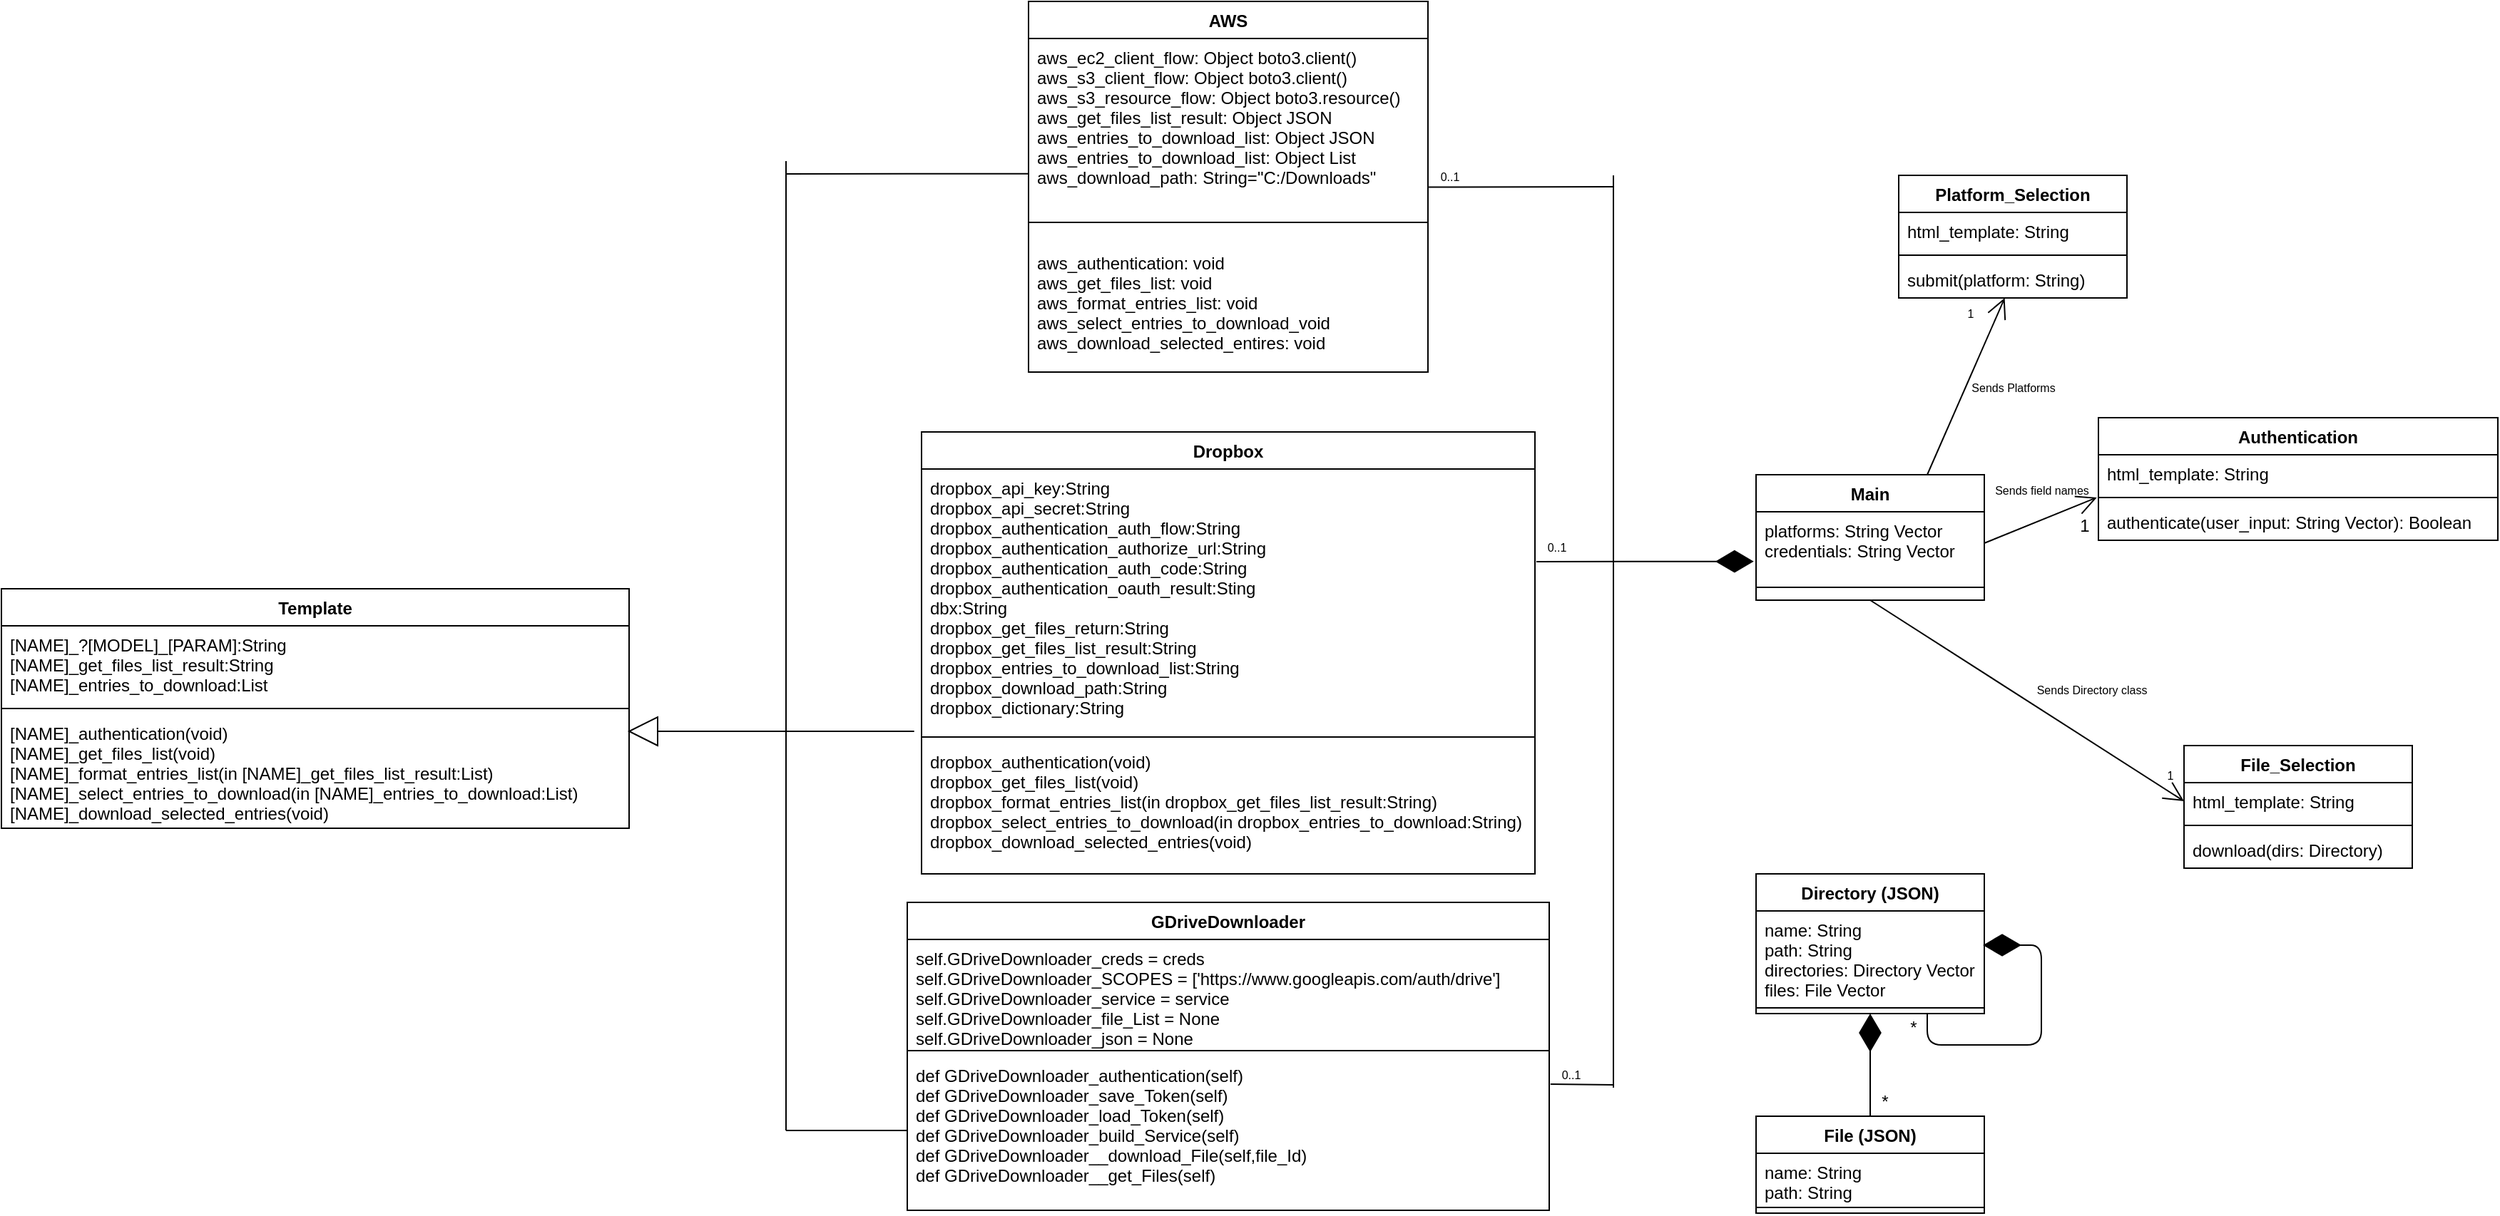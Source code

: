 <mxfile version="12.6.5" type="device"><diagram id="C5RBs43oDa-KdzZeNtuy" name="Page-1"><mxGraphModel dx="2591" dy="1643" grid="1" gridSize="10" guides="1" tooltips="1" connect="1" arrows="1" fold="1" page="1" pageScale="1" pageWidth="1169" pageHeight="827" math="0" shadow="0"><root><mxCell id="WIyWlLk6GJQsqaUBKTNV-0"/><mxCell id="WIyWlLk6GJQsqaUBKTNV-1" parent="WIyWlLk6GJQsqaUBKTNV-0"/><mxCell id="XWtVJLDJFeBlqaPUyuqN-3" value="Authentication" style="swimlane;fontStyle=1;align=center;verticalAlign=top;childLayout=stackLayout;horizontal=1;startSize=26;horizontalStack=0;resizeParent=1;resizeParentMax=0;resizeLast=0;collapsible=1;marginBottom=0;" parent="WIyWlLk6GJQsqaUBKTNV-1" vertex="1"><mxGeometry x="870" y="200" width="280" height="86" as="geometry"/></mxCell><mxCell id="XWtVJLDJFeBlqaPUyuqN-4" value="html_template: String" style="text;strokeColor=none;fillColor=none;align=left;verticalAlign=top;spacingLeft=4;spacingRight=4;overflow=hidden;rotatable=0;points=[[0,0.5],[1,0.5]];portConstraint=eastwest;" parent="XWtVJLDJFeBlqaPUyuqN-3" vertex="1"><mxGeometry y="26" width="280" height="26" as="geometry"/></mxCell><mxCell id="XWtVJLDJFeBlqaPUyuqN-5" value="" style="line;strokeWidth=1;fillColor=none;align=left;verticalAlign=middle;spacingTop=-1;spacingLeft=3;spacingRight=3;rotatable=0;labelPosition=right;points=[];portConstraint=eastwest;" parent="XWtVJLDJFeBlqaPUyuqN-3" vertex="1"><mxGeometry y="52" width="280" height="8" as="geometry"/></mxCell><mxCell id="XWtVJLDJFeBlqaPUyuqN-6" value="authenticate(user_input: String Vector): Boolean" style="text;strokeColor=none;fillColor=none;align=left;verticalAlign=top;spacingLeft=4;spacingRight=4;overflow=hidden;rotatable=0;points=[[0,0.5],[1,0.5]];portConstraint=eastwest;" parent="XWtVJLDJFeBlqaPUyuqN-3" vertex="1"><mxGeometry y="60" width="280" height="26" as="geometry"/></mxCell><mxCell id="XWtVJLDJFeBlqaPUyuqN-8" value="Main" style="swimlane;fontStyle=1;align=center;verticalAlign=top;childLayout=stackLayout;horizontal=1;startSize=26;horizontalStack=0;resizeParent=1;resizeParentMax=0;resizeLast=0;collapsible=1;marginBottom=0;" parent="WIyWlLk6GJQsqaUBKTNV-1" vertex="1"><mxGeometry x="630" y="240" width="160" height="88" as="geometry"/></mxCell><mxCell id="XWtVJLDJFeBlqaPUyuqN-9" value="platforms: String Vector&#10;credentials: String Vector&#10;" style="text;strokeColor=none;fillColor=none;align=left;verticalAlign=top;spacingLeft=4;spacingRight=4;overflow=hidden;rotatable=0;points=[[0,0.5],[1,0.5]];portConstraint=eastwest;" parent="XWtVJLDJFeBlqaPUyuqN-8" vertex="1"><mxGeometry y="26" width="160" height="44" as="geometry"/></mxCell><mxCell id="XWtVJLDJFeBlqaPUyuqN-10" value="" style="line;strokeWidth=1;fillColor=none;align=left;verticalAlign=middle;spacingTop=-1;spacingLeft=3;spacingRight=3;rotatable=0;labelPosition=right;points=[];portConstraint=eastwest;" parent="XWtVJLDJFeBlqaPUyuqN-8" vertex="1"><mxGeometry y="70" width="160" height="18" as="geometry"/></mxCell><mxCell id="XWtVJLDJFeBlqaPUyuqN-14" value="Platform_Selection" style="swimlane;fontStyle=1;align=center;verticalAlign=top;childLayout=stackLayout;horizontal=1;startSize=26;horizontalStack=0;resizeParent=1;resizeParentMax=0;resizeLast=0;collapsible=1;marginBottom=0;" parent="WIyWlLk6GJQsqaUBKTNV-1" vertex="1"><mxGeometry x="730" y="30" width="160" height="86" as="geometry"/></mxCell><mxCell id="XWtVJLDJFeBlqaPUyuqN-15" value="html_template: String" style="text;strokeColor=none;fillColor=none;align=left;verticalAlign=top;spacingLeft=4;spacingRight=4;overflow=hidden;rotatable=0;points=[[0,0.5],[1,0.5]];portConstraint=eastwest;" parent="XWtVJLDJFeBlqaPUyuqN-14" vertex="1"><mxGeometry y="26" width="160" height="26" as="geometry"/></mxCell><mxCell id="XWtVJLDJFeBlqaPUyuqN-16" value="" style="line;strokeWidth=1;fillColor=none;align=left;verticalAlign=middle;spacingTop=-1;spacingLeft=3;spacingRight=3;rotatable=0;labelPosition=right;points=[];portConstraint=eastwest;" parent="XWtVJLDJFeBlqaPUyuqN-14" vertex="1"><mxGeometry y="52" width="160" height="8" as="geometry"/></mxCell><mxCell id="XWtVJLDJFeBlqaPUyuqN-17" value="submit(platform: String)" style="text;strokeColor=none;fillColor=none;align=left;verticalAlign=top;spacingLeft=4;spacingRight=4;overflow=hidden;rotatable=0;points=[[0,0.5],[1,0.5]];portConstraint=eastwest;" parent="XWtVJLDJFeBlqaPUyuqN-14" vertex="1"><mxGeometry y="60" width="160" height="26" as="geometry"/></mxCell><mxCell id="XWtVJLDJFeBlqaPUyuqN-18" value="File_Selection" style="swimlane;fontStyle=1;align=center;verticalAlign=top;childLayout=stackLayout;horizontal=1;startSize=26;horizontalStack=0;resizeParent=1;resizeParentMax=0;resizeLast=0;collapsible=1;marginBottom=0;" parent="WIyWlLk6GJQsqaUBKTNV-1" vertex="1"><mxGeometry x="930" y="430" width="160" height="86" as="geometry"/></mxCell><mxCell id="XWtVJLDJFeBlqaPUyuqN-19" value="html_template: String" style="text;strokeColor=none;fillColor=none;align=left;verticalAlign=top;spacingLeft=4;spacingRight=4;overflow=hidden;rotatable=0;points=[[0,0.5],[1,0.5]];portConstraint=eastwest;" parent="XWtVJLDJFeBlqaPUyuqN-18" vertex="1"><mxGeometry y="26" width="160" height="26" as="geometry"/></mxCell><mxCell id="XWtVJLDJFeBlqaPUyuqN-20" value="" style="line;strokeWidth=1;fillColor=none;align=left;verticalAlign=middle;spacingTop=-1;spacingLeft=3;spacingRight=3;rotatable=0;labelPosition=right;points=[];portConstraint=eastwest;" parent="XWtVJLDJFeBlqaPUyuqN-18" vertex="1"><mxGeometry y="52" width="160" height="8" as="geometry"/></mxCell><mxCell id="XWtVJLDJFeBlqaPUyuqN-21" value="download(dirs: Directory)" style="text;strokeColor=none;fillColor=none;align=left;verticalAlign=top;spacingLeft=4;spacingRight=4;overflow=hidden;rotatable=0;points=[[0,0.5],[1,0.5]];portConstraint=eastwest;" parent="XWtVJLDJFeBlqaPUyuqN-18" vertex="1"><mxGeometry y="60" width="160" height="26" as="geometry"/></mxCell><mxCell id="VuYZm0qjbYzL9_JQLtvp-0" value="Dropbox" style="swimlane;fontStyle=1;align=center;verticalAlign=top;childLayout=stackLayout;horizontal=1;startSize=26;horizontalStack=0;resizeParent=1;resizeParentMax=0;resizeLast=0;collapsible=1;marginBottom=0;" parent="WIyWlLk6GJQsqaUBKTNV-1" vertex="1"><mxGeometry x="45" y="210" width="430" height="310" as="geometry"/></mxCell><mxCell id="VuYZm0qjbYzL9_JQLtvp-1" value="dropbox_api_key:String&#10;dropbox_api_secret:String&#10;dropbox_authentication_auth_flow:String&#10;dropbox_authentication_authorize_url:String&#10;dropbox_authentication_auth_code:String&#10;dropbox_authentication_oauth_result:Sting &#10;dbx:String&#10;dropbox_get_files_return:String&#10;dropbox_get_files_list_result:String&#10;dropbox_entries_to_download_list:String&#10;dropbox_download_path:String&#10;dropbox_dictionary:String" style="text;strokeColor=none;fillColor=none;align=left;verticalAlign=top;spacingLeft=4;spacingRight=4;overflow=hidden;rotatable=0;points=[[0,0.5],[1,0.5]];portConstraint=eastwest;labelBackgroundColor=none;fontColor=#000000;" parent="VuYZm0qjbYzL9_JQLtvp-0" vertex="1"><mxGeometry y="26" width="430" height="184" as="geometry"/></mxCell><mxCell id="VuYZm0qjbYzL9_JQLtvp-2" value="" style="line;strokeWidth=1;fillColor=none;align=left;verticalAlign=middle;spacingTop=-1;spacingLeft=3;spacingRight=3;rotatable=0;labelPosition=right;points=[];portConstraint=eastwest;" parent="VuYZm0qjbYzL9_JQLtvp-0" vertex="1"><mxGeometry y="210" width="430" height="8" as="geometry"/></mxCell><mxCell id="VuYZm0qjbYzL9_JQLtvp-3" value="dropbox_authentication(void)&#10;dropbox_get_files_list(void)&#10;dropbox_format_entries_list(in dropbox_get_files_list_result:String)&#10;dropbox_select_entries_to_download(in dropbox_entries_to_download:String)&#10;dropbox_download_selected_entries(void)" style="text;strokeColor=none;fillColor=none;align=left;verticalAlign=top;spacingLeft=4;spacingRight=4;overflow=hidden;rotatable=0;points=[[0,0.5],[1,0.5]];portConstraint=eastwest;labelBackgroundColor=#ffffff;" parent="VuYZm0qjbYzL9_JQLtvp-0" vertex="1"><mxGeometry y="218" width="430" height="92" as="geometry"/></mxCell><mxCell id="1gOJ1gNkcal4FqrxBqCz-0" value="Template" style="swimlane;fontStyle=1;align=center;verticalAlign=top;childLayout=stackLayout;horizontal=1;startSize=26;horizontalStack=0;resizeParent=1;resizeParentMax=0;resizeLast=0;collapsible=1;marginBottom=0;" parent="WIyWlLk6GJQsqaUBKTNV-1" vertex="1"><mxGeometry x="-600" y="320" width="440" height="168" as="geometry"/></mxCell><mxCell id="1gOJ1gNkcal4FqrxBqCz-1" value="[NAME]_?[MODEL]_[PARAM]:String&#10;[NAME]_get_files_list_result:String&#10;[NAME]_entries_to_download:List" style="text;strokeColor=none;fillColor=none;align=left;verticalAlign=top;spacingLeft=4;spacingRight=4;overflow=hidden;rotatable=0;points=[[0,0.5],[1,0.5]];portConstraint=eastwest;" parent="1gOJ1gNkcal4FqrxBqCz-0" vertex="1"><mxGeometry y="26" width="440" height="54" as="geometry"/></mxCell><mxCell id="1gOJ1gNkcal4FqrxBqCz-2" value="" style="line;strokeWidth=1;fillColor=none;align=left;verticalAlign=middle;spacingTop=-1;spacingLeft=3;spacingRight=3;rotatable=0;labelPosition=right;points=[];portConstraint=eastwest;" parent="1gOJ1gNkcal4FqrxBqCz-0" vertex="1"><mxGeometry y="80" width="440" height="8" as="geometry"/></mxCell><mxCell id="1gOJ1gNkcal4FqrxBqCz-3" value="[NAME]_authentication(void)&#10;[NAME]_get_files_list(void)&#10;[NAME]_format_entries_list(in [NAME]_get_files_list_result:List)&#10;[NAME]_select_entries_to_download(in [NAME]_entries_to_download:List)&#10;[NAME]_download_selected_entries(void)" style="text;strokeColor=none;fillColor=none;align=left;verticalAlign=top;spacingLeft=4;spacingRight=4;overflow=hidden;rotatable=0;points=[[0,0.5],[1,0.5]];portConstraint=eastwest;" parent="1gOJ1gNkcal4FqrxBqCz-0" vertex="1"><mxGeometry y="88" width="440" height="80" as="geometry"/></mxCell><mxCell id="E6ryuPVC76yGmqxDlpta-0" value="GDriveDownloader" style="swimlane;fontStyle=1;align=center;verticalAlign=top;childLayout=stackLayout;horizontal=1;startSize=26;horizontalStack=0;resizeParent=1;resizeParentMax=0;resizeLast=0;collapsible=1;marginBottom=0;" parent="WIyWlLk6GJQsqaUBKTNV-1" vertex="1"><mxGeometry x="35" y="540" width="450" height="216" as="geometry"/></mxCell><mxCell id="E6ryuPVC76yGmqxDlpta-1" value="self.GDriveDownloader_creds = creds&#10;self.GDriveDownloader_SCOPES = ['https://www.googleapis.com/auth/drive']&#10;self.GDriveDownloader_service = service&#10;self.GDriveDownloader_file_List = None&#10;self.GDriveDownloader_json = None&#10;" style="text;strokeColor=none;fillColor=none;align=left;verticalAlign=top;spacingLeft=4;spacingRight=4;overflow=hidden;rotatable=0;points=[[0,0.5],[1,0.5]];portConstraint=eastwest;" parent="E6ryuPVC76yGmqxDlpta-0" vertex="1"><mxGeometry y="26" width="450" height="74" as="geometry"/></mxCell><mxCell id="E6ryuPVC76yGmqxDlpta-2" value="" style="line;strokeWidth=1;fillColor=none;align=left;verticalAlign=middle;spacingTop=-1;spacingLeft=3;spacingRight=3;rotatable=0;labelPosition=right;points=[];portConstraint=eastwest;" parent="E6ryuPVC76yGmqxDlpta-0" vertex="1"><mxGeometry y="100" width="450" height="8" as="geometry"/></mxCell><mxCell id="E6ryuPVC76yGmqxDlpta-3" value="def GDriveDownloader_authentication(self)&#10;def GDriveDownloader_save_Token(self)&#10;def GDriveDownloader_load_Token(self)&#10;def GDriveDownloader_build_Service(self)&#10;def GDriveDownloader__download_File(self,file_Id)&#10;def GDriveDownloader__get_Files(self)" style="text;strokeColor=none;fillColor=none;align=left;verticalAlign=top;spacingLeft=4;spacingRight=4;overflow=hidden;rotatable=0;points=[[0,0.5],[1,0.5]];portConstraint=eastwest;" parent="E6ryuPVC76yGmqxDlpta-0" vertex="1"><mxGeometry y="108" width="450" height="108" as="geometry"/></mxCell><mxCell id="PUjD-5yK6D6DXM_f7cYs-7" value="" style="group" parent="WIyWlLk6GJQsqaUBKTNV-1" vertex="1" connectable="0"><mxGeometry x="630" y="520" width="160" height="238" as="geometry"/></mxCell><mxCell id="XWtVJLDJFeBlqaPUyuqN-22" value="Directory (JSON)" style="swimlane;fontStyle=1;align=center;verticalAlign=top;childLayout=stackLayout;horizontal=1;startSize=26;horizontalStack=0;resizeParent=1;resizeParentMax=0;resizeLast=0;collapsible=1;marginBottom=0;" parent="PUjD-5yK6D6DXM_f7cYs-7" vertex="1"><mxGeometry width="160" height="98" as="geometry"/></mxCell><mxCell id="XWtVJLDJFeBlqaPUyuqN-23" value="name: String&#10;path: String&#10;directories: Directory Vector&#10;files: File Vector" style="text;strokeColor=none;fillColor=none;align=left;verticalAlign=top;spacingLeft=4;spacingRight=4;overflow=hidden;rotatable=0;points=[[0,0.5],[1,0.5]];portConstraint=eastwest;" parent="XWtVJLDJFeBlqaPUyuqN-22" vertex="1"><mxGeometry y="26" width="160" height="64" as="geometry"/></mxCell><mxCell id="XWtVJLDJFeBlqaPUyuqN-24" value="" style="line;strokeWidth=1;fillColor=none;align=left;verticalAlign=middle;spacingTop=-1;spacingLeft=3;spacingRight=3;rotatable=0;labelPosition=right;points=[];portConstraint=eastwest;" parent="XWtVJLDJFeBlqaPUyuqN-22" vertex="1"><mxGeometry y="90" width="160" height="8" as="geometry"/></mxCell><mxCell id="PUjD-5yK6D6DXM_f7cYs-3" value="" style="endArrow=diamondThin;endFill=1;endSize=24;html=1;entryX=0.994;entryY=0.375;entryDx=0;entryDy=0;entryPerimeter=0;exitX=0.75;exitY=1;exitDx=0;exitDy=0;" parent="XWtVJLDJFeBlqaPUyuqN-22" source="XWtVJLDJFeBlqaPUyuqN-22" target="XWtVJLDJFeBlqaPUyuqN-23" edge="1"><mxGeometry width="160" relative="1" as="geometry"><mxPoint x="110" y="120" as="sourcePoint"/><mxPoint x="410" y="150" as="targetPoint"/><Array as="points"><mxPoint x="120" y="120"/><mxPoint x="200" y="120"/><mxPoint x="200" y="50"/></Array></mxGeometry></mxCell><mxCell id="XWtVJLDJFeBlqaPUyuqN-27" value="File (JSON)" style="swimlane;fontStyle=1;align=center;verticalAlign=top;childLayout=stackLayout;horizontal=1;startSize=26;horizontalStack=0;resizeParent=1;resizeParentMax=0;resizeLast=0;collapsible=1;marginBottom=0;" parent="PUjD-5yK6D6DXM_f7cYs-7" vertex="1"><mxGeometry y="170" width="160" height="68" as="geometry"/></mxCell><mxCell id="XWtVJLDJFeBlqaPUyuqN-28" value="name: String&#10;path: String" style="text;strokeColor=none;fillColor=none;align=left;verticalAlign=top;spacingLeft=4;spacingRight=4;overflow=hidden;rotatable=0;points=[[0,0.5],[1,0.5]];portConstraint=eastwest;" parent="XWtVJLDJFeBlqaPUyuqN-27" vertex="1"><mxGeometry y="26" width="160" height="34" as="geometry"/></mxCell><mxCell id="XWtVJLDJFeBlqaPUyuqN-29" value="" style="line;strokeWidth=1;fillColor=none;align=left;verticalAlign=middle;spacingTop=-1;spacingLeft=3;spacingRight=3;rotatable=0;labelPosition=right;points=[];portConstraint=eastwest;" parent="XWtVJLDJFeBlqaPUyuqN-27" vertex="1"><mxGeometry y="60" width="160" height="8" as="geometry"/></mxCell><mxCell id="PUjD-5yK6D6DXM_f7cYs-0" value="" style="endArrow=diamondThin;endFill=1;endSize=24;html=1;entryX=0.5;entryY=1;entryDx=0;entryDy=0;exitX=0.5;exitY=0;exitDx=0;exitDy=0;" parent="PUjD-5yK6D6DXM_f7cYs-7" source="XWtVJLDJFeBlqaPUyuqN-27" target="XWtVJLDJFeBlqaPUyuqN-22" edge="1"><mxGeometry width="160" relative="1" as="geometry"><mxPoint x="-620" y="280" as="sourcePoint"/><mxPoint x="-460" y="280" as="targetPoint"/></mxGeometry></mxCell><mxCell id="PUjD-5yK6D6DXM_f7cYs-1" value="*" style="text;html=1;align=center;verticalAlign=middle;resizable=0;points=[];autosize=1;" parent="PUjD-5yK6D6DXM_f7cYs-7" vertex="1"><mxGeometry x="80" y="150" width="20" height="20" as="geometry"/></mxCell><mxCell id="PUjD-5yK6D6DXM_f7cYs-4" value="*" style="text;html=1;align=center;verticalAlign=middle;resizable=0;points=[];autosize=1;" parent="PUjD-5yK6D6DXM_f7cYs-7" vertex="1"><mxGeometry x="100" y="98" width="20" height="20" as="geometry"/></mxCell><mxCell id="PUjD-5yK6D6DXM_f7cYs-10" value="" style="endArrow=open;endFill=1;endSize=12;html=1;exitX=0.75;exitY=0;exitDx=0;exitDy=0;" parent="WIyWlLk6GJQsqaUBKTNV-1" source="XWtVJLDJFeBlqaPUyuqN-8" target="XWtVJLDJFeBlqaPUyuqN-17" edge="1"><mxGeometry width="160" relative="1" as="geometry"><mxPoint x="610" y="187" as="sourcePoint"/><mxPoint x="770" y="187.17" as="targetPoint"/></mxGeometry></mxCell><mxCell id="PUjD-5yK6D6DXM_f7cYs-11" value="&lt;font style=&quot;font-size: 8px&quot;&gt;Sends Platforms&lt;/font&gt;" style="text;html=1;align=center;verticalAlign=middle;resizable=0;points=[];autosize=1;" parent="WIyWlLk6GJQsqaUBKTNV-1" vertex="1"><mxGeometry x="775" y="168" width="70" height="20" as="geometry"/></mxCell><mxCell id="PUjD-5yK6D6DXM_f7cYs-12" value="&lt;font style=&quot;font-size: 8px&quot;&gt;1&lt;/font&gt;" style="text;html=1;align=center;verticalAlign=middle;resizable=0;points=[];autosize=1;" parent="WIyWlLk6GJQsqaUBKTNV-1" vertex="1"><mxGeometry x="770" y="116" width="20" height="20" as="geometry"/></mxCell><mxCell id="PUjD-5yK6D6DXM_f7cYs-14" value="" style="endArrow=diamondThin;endFill=1;endSize=24;html=1;entryX=-0.01;entryY=0.792;entryDx=0;entryDy=0;entryPerimeter=0;" parent="WIyWlLk6GJQsqaUBKTNV-1" target="XWtVJLDJFeBlqaPUyuqN-9" edge="1"><mxGeometry width="160" relative="1" as="geometry"><mxPoint x="476" y="301" as="sourcePoint"/><mxPoint x="690" y="412.5" as="targetPoint"/></mxGeometry></mxCell><mxCell id="PUjD-5yK6D6DXM_f7cYs-20" value="" style="endArrow=none;html=1;" parent="WIyWlLk6GJQsqaUBKTNV-1" edge="1"><mxGeometry width="50" height="50" relative="1" as="geometry"><mxPoint x="530" y="670" as="sourcePoint"/><mxPoint x="530" y="30" as="targetPoint"/></mxGeometry></mxCell><mxCell id="PUjD-5yK6D6DXM_f7cYs-21" value="" style="endArrow=none;html=1;exitX=1.002;exitY=0.181;exitDx=0;exitDy=0;exitPerimeter=0;" parent="WIyWlLk6GJQsqaUBKTNV-1" source="E6ryuPVC76yGmqxDlpta-3" edge="1"><mxGeometry width="50" height="50" relative="1" as="geometry"><mxPoint x="500" y="710" as="sourcePoint"/><mxPoint x="530" y="668" as="targetPoint"/></mxGeometry></mxCell><mxCell id="PUjD-5yK6D6DXM_f7cYs-24" value="&lt;font style=&quot;font-size: 8px&quot;&gt;0..1&lt;/font&gt;" style="text;html=1;align=center;verticalAlign=middle;resizable=0;points=[];autosize=1;" parent="WIyWlLk6GJQsqaUBKTNV-1" vertex="1"><mxGeometry x="475" y="280" width="30" height="20" as="geometry"/></mxCell><mxCell id="PUjD-5yK6D6DXM_f7cYs-25" value="&lt;font style=&quot;font-size: 8px&quot;&gt;0..1&lt;/font&gt;" style="text;html=1;align=center;verticalAlign=middle;resizable=0;points=[];autosize=1;" parent="WIyWlLk6GJQsqaUBKTNV-1" vertex="1"><mxGeometry x="485" y="650" width="30" height="20" as="geometry"/></mxCell><mxCell id="PUjD-5yK6D6DXM_f7cYs-29" value="" style="endArrow=none;html=1;" parent="WIyWlLk6GJQsqaUBKTNV-1" edge="1"><mxGeometry width="50" height="50" relative="1" as="geometry"><mxPoint x="-50" y="700" as="sourcePoint"/><mxPoint x="-50" y="20" as="targetPoint"/></mxGeometry></mxCell><mxCell id="PUjD-5yK6D6DXM_f7cYs-30" value="" style="endArrow=none;html=1;entryX=-0.012;entryY=1;entryDx=0;entryDy=0;entryPerimeter=0;exitX=0;exitY=0.5;exitDx=0;exitDy=0;" parent="WIyWlLk6GJQsqaUBKTNV-1" source="PUjD-5yK6D6DXM_f7cYs-32" target="VuYZm0qjbYzL9_JQLtvp-1" edge="1"><mxGeometry width="50" height="50" relative="1" as="geometry"><mxPoint x="-120" y="420" as="sourcePoint"/><mxPoint x="-70" y="370" as="targetPoint"/></mxGeometry></mxCell><mxCell id="PUjD-5yK6D6DXM_f7cYs-31" value="" style="endArrow=none;html=1;entryX=-0.012;entryY=1;entryDx=0;entryDy=0;entryPerimeter=0;" parent="WIyWlLk6GJQsqaUBKTNV-1" edge="1"><mxGeometry width="50" height="50" relative="1" as="geometry"><mxPoint x="-50" y="700" as="sourcePoint"/><mxPoint x="35.0" y="700" as="targetPoint"/></mxGeometry></mxCell><mxCell id="PUjD-5yK6D6DXM_f7cYs-32" value="" style="triangle;whiteSpace=wrap;html=1;rotation=-180;" parent="WIyWlLk6GJQsqaUBKTNV-1" vertex="1"><mxGeometry x="-160" y="410" width="20" height="20" as="geometry"/></mxCell><mxCell id="PUjD-5yK6D6DXM_f7cYs-35" value="" style="endArrow=open;endFill=1;endSize=12;html=1;exitX=1;exitY=0.5;exitDx=0;exitDy=0;entryX=-0.004;entryY=-0.154;entryDx=0;entryDy=0;entryPerimeter=0;" parent="WIyWlLk6GJQsqaUBKTNV-1" source="XWtVJLDJFeBlqaPUyuqN-9" target="XWtVJLDJFeBlqaPUyuqN-6" edge="1"><mxGeometry width="160" relative="1" as="geometry"><mxPoint x="790.16" y="351.114" as="sourcePoint"/><mxPoint x="900" y="390" as="targetPoint"/></mxGeometry></mxCell><mxCell id="PUjD-5yK6D6DXM_f7cYs-36" value="1" style="text;html=1;align=center;verticalAlign=middle;resizable=0;points=[];autosize=1;" parent="WIyWlLk6GJQsqaUBKTNV-1" vertex="1"><mxGeometry x="850" y="266" width="20" height="20" as="geometry"/></mxCell><mxCell id="PUjD-5yK6D6DXM_f7cYs-37" value="&lt;font style=&quot;font-size: 8px&quot;&gt;Sends field names&lt;/font&gt;" style="text;html=1;align=center;verticalAlign=middle;resizable=0;points=[];autosize=1;" parent="WIyWlLk6GJQsqaUBKTNV-1" vertex="1"><mxGeometry x="790" y="240" width="80" height="20" as="geometry"/></mxCell><mxCell id="PUjD-5yK6D6DXM_f7cYs-38" value="" style="endArrow=open;endFill=1;endSize=12;html=1;entryX=0;entryY=0.5;entryDx=0;entryDy=0;exitX=0.5;exitY=1;exitDx=0;exitDy=0;" parent="WIyWlLk6GJQsqaUBKTNV-1" source="XWtVJLDJFeBlqaPUyuqN-8" target="XWtVJLDJFeBlqaPUyuqN-19" edge="1"><mxGeometry width="160" relative="1" as="geometry"><mxPoint x="723.76" y="354.39" as="sourcePoint"/><mxPoint x="870" y="410" as="targetPoint"/></mxGeometry></mxCell><mxCell id="PUjD-5yK6D6DXM_f7cYs-39" value="&lt;font style=&quot;font-size: 8px&quot;&gt;1&lt;/font&gt;" style="text;html=1;align=center;verticalAlign=middle;resizable=0;points=[];autosize=1;" parent="WIyWlLk6GJQsqaUBKTNV-1" vertex="1"><mxGeometry x="910" y="440" width="20" height="20" as="geometry"/></mxCell><mxCell id="PUjD-5yK6D6DXM_f7cYs-40" value="&lt;font style=&quot;font-size: 8px&quot;&gt;Sends Directory class&lt;/font&gt;" style="text;html=1;align=center;verticalAlign=middle;resizable=0;points=[];autosize=1;" parent="WIyWlLk6GJQsqaUBKTNV-1" vertex="1"><mxGeometry x="820" y="380" width="90" height="20" as="geometry"/></mxCell><mxCell id="PUjD-5yK6D6DXM_f7cYs-41" value="AWS" style="swimlane;fontStyle=1;align=center;verticalAlign=top;childLayout=stackLayout;horizontal=1;startSize=26;horizontalStack=0;resizeParent=1;resizeParentMax=0;resizeLast=0;collapsible=1;marginBottom=0;" parent="WIyWlLk6GJQsqaUBKTNV-1" vertex="1"><mxGeometry x="120" y="-92" width="280" height="260" as="geometry"/></mxCell><mxCell id="PUjD-5yK6D6DXM_f7cYs-42" value="aws_ec2_client_flow: Object boto3.client()&#10;aws_s3_client_flow: Object boto3.client()&#10;aws_s3_resource_flow: Object boto3.resource()&#10;aws_get_files_list_result: Object JSON&#10;aws_entries_to_download_list: Object JSON&#10;aws_entries_to_download_list: Object List&#10;aws_download_path: String=&quot;C:/Downloads&quot;" style="text;strokeColor=none;fillColor=none;align=left;verticalAlign=top;spacingLeft=4;spacingRight=4;overflow=hidden;rotatable=0;points=[[0,0.5],[1,0.5]];portConstraint=eastwest;" parent="PUjD-5yK6D6DXM_f7cYs-41" vertex="1"><mxGeometry y="26" width="280" height="114" as="geometry"/></mxCell><mxCell id="PUjD-5yK6D6DXM_f7cYs-43" value="" style="line;strokeWidth=1;fillColor=none;align=left;verticalAlign=middle;spacingTop=-1;spacingLeft=3;spacingRight=3;rotatable=0;labelPosition=right;points=[];portConstraint=eastwest;" parent="PUjD-5yK6D6DXM_f7cYs-41" vertex="1"><mxGeometry y="140" width="280" height="30" as="geometry"/></mxCell><mxCell id="PUjD-5yK6D6DXM_f7cYs-44" value="aws_authentication: void&#10;aws_get_files_list: void&#10;aws_format_entries_list: void&#10;aws_select_entries_to_download_void&#10;aws_download_selected_entires: void" style="text;strokeColor=none;fillColor=none;align=left;verticalAlign=top;spacingLeft=4;spacingRight=4;overflow=hidden;rotatable=0;points=[[0,0.5],[1,0.5]];portConstraint=eastwest;" parent="PUjD-5yK6D6DXM_f7cYs-41" vertex="1"><mxGeometry y="170" width="280" height="90" as="geometry"/></mxCell><mxCell id="PUjD-5yK6D6DXM_f7cYs-45" value="" style="endArrow=none;html=1;entryX=0;entryY=0.832;entryDx=0;entryDy=0;entryPerimeter=0;" parent="WIyWlLk6GJQsqaUBKTNV-1" target="PUjD-5yK6D6DXM_f7cYs-42" edge="1"><mxGeometry width="50" height="50" relative="1" as="geometry"><mxPoint x="-50" y="29" as="sourcePoint"/><mxPoint x="75" y="28.82" as="targetPoint"/></mxGeometry></mxCell><mxCell id="PUjD-5yK6D6DXM_f7cYs-46" value="&lt;font style=&quot;font-size: 8px&quot;&gt;0..1&lt;/font&gt;" style="text;html=1;align=center;verticalAlign=middle;resizable=0;points=[];autosize=1;" parent="WIyWlLk6GJQsqaUBKTNV-1" vertex="1"><mxGeometry x="400" y="20" width="30" height="20" as="geometry"/></mxCell><mxCell id="PUjD-5yK6D6DXM_f7cYs-47" value="" style="endArrow=none;html=1;exitX=1.002;exitY=0.915;exitDx=0;exitDy=0;exitPerimeter=0;" parent="WIyWlLk6GJQsqaUBKTNV-1" source="PUjD-5yK6D6DXM_f7cYs-42" edge="1"><mxGeometry width="50" height="50" relative="1" as="geometry"><mxPoint x="440.9" y="37.758" as="sourcePoint"/><mxPoint x="530" y="38" as="targetPoint"/></mxGeometry></mxCell></root></mxGraphModel></diagram></mxfile>